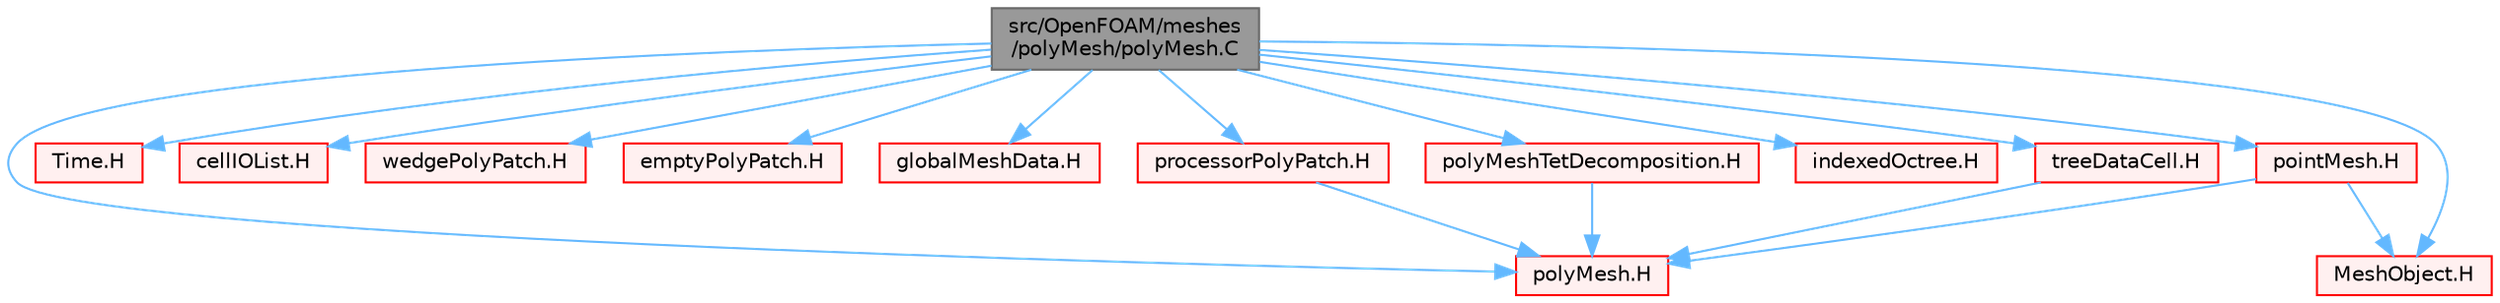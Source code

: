 digraph "src/OpenFOAM/meshes/polyMesh/polyMesh.C"
{
 // LATEX_PDF_SIZE
  bgcolor="transparent";
  edge [fontname=Helvetica,fontsize=10,labelfontname=Helvetica,labelfontsize=10];
  node [fontname=Helvetica,fontsize=10,shape=box,height=0.2,width=0.4];
  Node1 [id="Node000001",label="src/OpenFOAM/meshes\l/polyMesh/polyMesh.C",height=0.2,width=0.4,color="gray40", fillcolor="grey60", style="filled", fontcolor="black",tooltip=" "];
  Node1 -> Node2 [id="edge1_Node000001_Node000002",color="steelblue1",style="solid",tooltip=" "];
  Node2 [id="Node000002",label="polyMesh.H",height=0.2,width=0.4,color="red", fillcolor="#FFF0F0", style="filled",URL="$polyMesh_8H.html",tooltip=" "];
  Node1 -> Node279 [id="edge2_Node000001_Node000279",color="steelblue1",style="solid",tooltip=" "];
  Node279 [id="Node000279",label="Time.H",height=0.2,width=0.4,color="red", fillcolor="#FFF0F0", style="filled",URL="$Time_8H.html",tooltip=" "];
  Node1 -> Node336 [id="edge3_Node000001_Node000336",color="steelblue1",style="solid",tooltip=" "];
  Node336 [id="Node000336",label="cellIOList.H",height=0.2,width=0.4,color="red", fillcolor="#FFF0F0", style="filled",URL="$cellIOList_8H.html",tooltip=" "];
  Node1 -> Node337 [id="edge4_Node000001_Node000337",color="steelblue1",style="solid",tooltip=" "];
  Node337 [id="Node000337",label="wedgePolyPatch.H",height=0.2,width=0.4,color="red", fillcolor="#FFF0F0", style="filled",URL="$wedgePolyPatch_8H.html",tooltip=" "];
  Node1 -> Node338 [id="edge5_Node000001_Node000338",color="steelblue1",style="solid",tooltip=" "];
  Node338 [id="Node000338",label="emptyPolyPatch.H",height=0.2,width=0.4,color="red", fillcolor="#FFF0F0", style="filled",URL="$emptyPolyPatch_8H.html",tooltip=" "];
  Node1 -> Node339 [id="edge6_Node000001_Node000339",color="steelblue1",style="solid",tooltip=" "];
  Node339 [id="Node000339",label="globalMeshData.H",height=0.2,width=0.4,color="red", fillcolor="#FFF0F0", style="filled",URL="$globalMeshData_8H.html",tooltip=" "];
  Node1 -> Node343 [id="edge7_Node000001_Node000343",color="steelblue1",style="solid",tooltip=" "];
  Node343 [id="Node000343",label="processorPolyPatch.H",height=0.2,width=0.4,color="red", fillcolor="#FFF0F0", style="filled",URL="$processorPolyPatch_8H.html",tooltip=" "];
  Node343 -> Node2 [id="edge8_Node000343_Node000002",color="steelblue1",style="solid",tooltip=" "];
  Node1 -> Node349 [id="edge9_Node000001_Node000349",color="steelblue1",style="solid",tooltip=" "];
  Node349 [id="Node000349",label="polyMeshTetDecomposition.H",height=0.2,width=0.4,color="red", fillcolor="#FFF0F0", style="filled",URL="$polyMeshTetDecomposition_8H.html",tooltip=" "];
  Node349 -> Node2 [id="edge10_Node000349_Node000002",color="steelblue1",style="solid",tooltip=" "];
  Node1 -> Node382 [id="edge11_Node000001_Node000382",color="steelblue1",style="solid",tooltip=" "];
  Node382 [id="Node000382",label="indexedOctree.H",height=0.2,width=0.4,color="red", fillcolor="#FFF0F0", style="filled",URL="$indexedOctree_8H.html",tooltip=" "];
  Node1 -> Node386 [id="edge12_Node000001_Node000386",color="steelblue1",style="solid",tooltip=" "];
  Node386 [id="Node000386",label="treeDataCell.H",height=0.2,width=0.4,color="red", fillcolor="#FFF0F0", style="filled",URL="$treeDataCell_8H.html",tooltip=" "];
  Node386 -> Node2 [id="edge13_Node000386_Node000002",color="steelblue1",style="solid",tooltip=" "];
  Node1 -> Node388 [id="edge14_Node000001_Node000388",color="steelblue1",style="solid",tooltip=" "];
  Node388 [id="Node000388",label="MeshObject.H",height=0.2,width=0.4,color="red", fillcolor="#FFF0F0", style="filled",URL="$MeshObject_8H.html",tooltip=" "];
  Node1 -> Node389 [id="edge15_Node000001_Node000389",color="steelblue1",style="solid",tooltip=" "];
  Node389 [id="Node000389",label="pointMesh.H",height=0.2,width=0.4,color="red", fillcolor="#FFF0F0", style="filled",URL="$pointMesh_8H.html",tooltip=" "];
  Node389 -> Node388 [id="edge16_Node000389_Node000388",color="steelblue1",style="solid",tooltip=" "];
  Node389 -> Node2 [id="edge17_Node000389_Node000002",color="steelblue1",style="solid",tooltip=" "];
}
